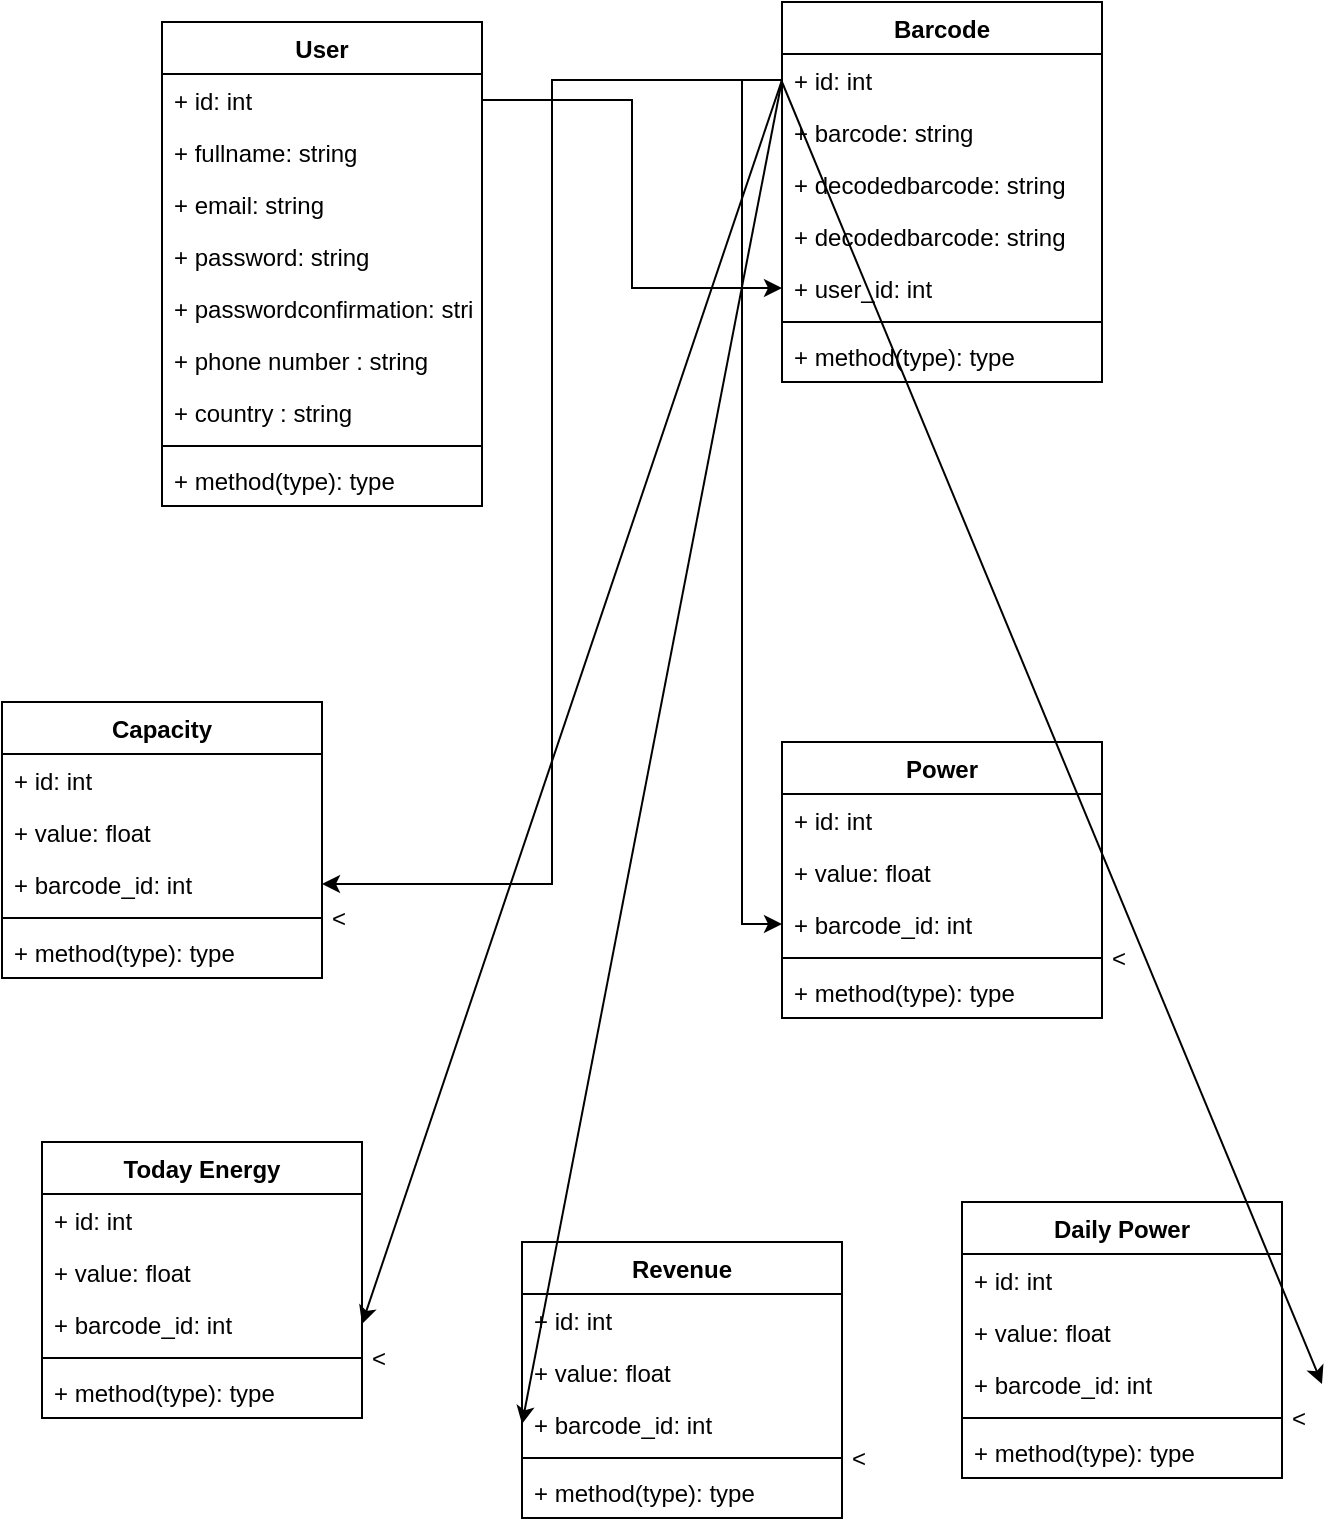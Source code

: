 <mxfile version="14.7.0" type="github">
  <diagram id="C5RBs43oDa-KdzZeNtuy" name="Page-1">
    <mxGraphModel dx="702" dy="833" grid="1" gridSize="10" guides="1" tooltips="1" connect="1" arrows="1" fold="1" page="1" pageScale="1" pageWidth="827" pageHeight="1169" math="0" shadow="0">
      <root>
        <mxCell id="WIyWlLk6GJQsqaUBKTNV-0" />
        <mxCell id="WIyWlLk6GJQsqaUBKTNV-1" parent="WIyWlLk6GJQsqaUBKTNV-0" />
        <mxCell id="8b5Ete71AeAM4GxokQw7-6" value="User" style="swimlane;fontStyle=1;align=center;verticalAlign=top;childLayout=stackLayout;horizontal=1;startSize=26;horizontalStack=0;resizeParent=1;resizeParentMax=0;resizeLast=0;collapsible=1;marginBottom=0;" vertex="1" parent="WIyWlLk6GJQsqaUBKTNV-1">
          <mxGeometry x="170" y="100" width="160" height="242" as="geometry" />
        </mxCell>
        <mxCell id="8b5Ete71AeAM4GxokQw7-10" value="+ id: int" style="text;strokeColor=none;fillColor=none;align=left;verticalAlign=top;spacingLeft=4;spacingRight=4;overflow=hidden;rotatable=0;points=[[0,0.5],[1,0.5]];portConstraint=eastwest;" vertex="1" parent="8b5Ete71AeAM4GxokQw7-6">
          <mxGeometry y="26" width="160" height="26" as="geometry" />
        </mxCell>
        <mxCell id="8b5Ete71AeAM4GxokQw7-7" value="+ fullname: string" style="text;strokeColor=none;fillColor=none;align=left;verticalAlign=top;spacingLeft=4;spacingRight=4;overflow=hidden;rotatable=0;points=[[0,0.5],[1,0.5]];portConstraint=eastwest;" vertex="1" parent="8b5Ete71AeAM4GxokQw7-6">
          <mxGeometry y="52" width="160" height="26" as="geometry" />
        </mxCell>
        <mxCell id="8b5Ete71AeAM4GxokQw7-11" value="+ email: string" style="text;strokeColor=none;fillColor=none;align=left;verticalAlign=top;spacingLeft=4;spacingRight=4;overflow=hidden;rotatable=0;points=[[0,0.5],[1,0.5]];portConstraint=eastwest;" vertex="1" parent="8b5Ete71AeAM4GxokQw7-6">
          <mxGeometry y="78" width="160" height="26" as="geometry" />
        </mxCell>
        <mxCell id="8b5Ete71AeAM4GxokQw7-12" value="+ password: string" style="text;strokeColor=none;fillColor=none;align=left;verticalAlign=top;spacingLeft=4;spacingRight=4;overflow=hidden;rotatable=0;points=[[0,0.5],[1,0.5]];portConstraint=eastwest;" vertex="1" parent="8b5Ete71AeAM4GxokQw7-6">
          <mxGeometry y="104" width="160" height="26" as="geometry" />
        </mxCell>
        <mxCell id="8b5Ete71AeAM4GxokQw7-17" value="+ passwordconfirmation: string" style="text;strokeColor=none;fillColor=none;align=left;verticalAlign=top;spacingLeft=4;spacingRight=4;overflow=hidden;rotatable=0;points=[[0,0.5],[1,0.5]];portConstraint=eastwest;" vertex="1" parent="8b5Ete71AeAM4GxokQw7-6">
          <mxGeometry y="130" width="160" height="26" as="geometry" />
        </mxCell>
        <mxCell id="8b5Ete71AeAM4GxokQw7-13" value="+ phone number : string" style="text;strokeColor=none;fillColor=none;align=left;verticalAlign=top;spacingLeft=4;spacingRight=4;overflow=hidden;rotatable=0;points=[[0,0.5],[1,0.5]];portConstraint=eastwest;" vertex="1" parent="8b5Ete71AeAM4GxokQw7-6">
          <mxGeometry y="156" width="160" height="26" as="geometry" />
        </mxCell>
        <mxCell id="8b5Ete71AeAM4GxokQw7-14" value="+ country : string" style="text;strokeColor=none;fillColor=none;align=left;verticalAlign=top;spacingLeft=4;spacingRight=4;overflow=hidden;rotatable=0;points=[[0,0.5],[1,0.5]];portConstraint=eastwest;" vertex="1" parent="8b5Ete71AeAM4GxokQw7-6">
          <mxGeometry y="182" width="160" height="26" as="geometry" />
        </mxCell>
        <mxCell id="8b5Ete71AeAM4GxokQw7-8" value="" style="line;strokeWidth=1;fillColor=none;align=left;verticalAlign=middle;spacingTop=-1;spacingLeft=3;spacingRight=3;rotatable=0;labelPosition=right;points=[];portConstraint=eastwest;" vertex="1" parent="8b5Ete71AeAM4GxokQw7-6">
          <mxGeometry y="208" width="160" height="8" as="geometry" />
        </mxCell>
        <mxCell id="8b5Ete71AeAM4GxokQw7-9" value="+ method(type): type" style="text;strokeColor=none;fillColor=none;align=left;verticalAlign=top;spacingLeft=4;spacingRight=4;overflow=hidden;rotatable=0;points=[[0,0.5],[1,0.5]];portConstraint=eastwest;" vertex="1" parent="8b5Ete71AeAM4GxokQw7-6">
          <mxGeometry y="216" width="160" height="26" as="geometry" />
        </mxCell>
        <mxCell id="8b5Ete71AeAM4GxokQw7-18" value="Barcode" style="swimlane;fontStyle=1;align=center;verticalAlign=top;childLayout=stackLayout;horizontal=1;startSize=26;horizontalStack=0;resizeParent=1;resizeParentMax=0;resizeLast=0;collapsible=1;marginBottom=0;" vertex="1" parent="WIyWlLk6GJQsqaUBKTNV-1">
          <mxGeometry x="480" y="90" width="160" height="190" as="geometry" />
        </mxCell>
        <mxCell id="8b5Ete71AeAM4GxokQw7-19" value="+ id: int" style="text;strokeColor=none;fillColor=none;align=left;verticalAlign=top;spacingLeft=4;spacingRight=4;overflow=hidden;rotatable=0;points=[[0,0.5],[1,0.5]];portConstraint=eastwest;" vertex="1" parent="8b5Ete71AeAM4GxokQw7-18">
          <mxGeometry y="26" width="160" height="26" as="geometry" />
        </mxCell>
        <mxCell id="8b5Ete71AeAM4GxokQw7-22" value="+ barcode: string" style="text;strokeColor=none;fillColor=none;align=left;verticalAlign=top;spacingLeft=4;spacingRight=4;overflow=hidden;rotatable=0;points=[[0,0.5],[1,0.5]];portConstraint=eastwest;" vertex="1" parent="8b5Ete71AeAM4GxokQw7-18">
          <mxGeometry y="52" width="160" height="26" as="geometry" />
        </mxCell>
        <mxCell id="8b5Ete71AeAM4GxokQw7-23" value="+ decodedbarcode: string" style="text;strokeColor=none;fillColor=none;align=left;verticalAlign=top;spacingLeft=4;spacingRight=4;overflow=hidden;rotatable=0;points=[[0,0.5],[1,0.5]];portConstraint=eastwest;" vertex="1" parent="8b5Ete71AeAM4GxokQw7-18">
          <mxGeometry y="78" width="160" height="26" as="geometry" />
        </mxCell>
        <mxCell id="8b5Ete71AeAM4GxokQw7-24" value="+ decodedbarcode: string" style="text;strokeColor=none;fillColor=none;align=left;verticalAlign=top;spacingLeft=4;spacingRight=4;overflow=hidden;rotatable=0;points=[[0,0.5],[1,0.5]];portConstraint=eastwest;" vertex="1" parent="8b5Ete71AeAM4GxokQw7-18">
          <mxGeometry y="104" width="160" height="26" as="geometry" />
        </mxCell>
        <mxCell id="8b5Ete71AeAM4GxokQw7-25" value="+ user_id: int" style="text;strokeColor=none;fillColor=none;align=left;verticalAlign=top;spacingLeft=4;spacingRight=4;overflow=hidden;rotatable=0;points=[[0,0.5],[1,0.5]];portConstraint=eastwest;" vertex="1" parent="8b5Ete71AeAM4GxokQw7-18">
          <mxGeometry y="130" width="160" height="26" as="geometry" />
        </mxCell>
        <mxCell id="8b5Ete71AeAM4GxokQw7-20" value="" style="line;strokeWidth=1;fillColor=none;align=left;verticalAlign=middle;spacingTop=-1;spacingLeft=3;spacingRight=3;rotatable=0;labelPosition=right;points=[];portConstraint=eastwest;" vertex="1" parent="8b5Ete71AeAM4GxokQw7-18">
          <mxGeometry y="156" width="160" height="8" as="geometry" />
        </mxCell>
        <mxCell id="8b5Ete71AeAM4GxokQw7-21" value="+ method(type): type" style="text;strokeColor=none;fillColor=none;align=left;verticalAlign=top;spacingLeft=4;spacingRight=4;overflow=hidden;rotatable=0;points=[[0,0.5],[1,0.5]];portConstraint=eastwest;" vertex="1" parent="8b5Ete71AeAM4GxokQw7-18">
          <mxGeometry y="164" width="160" height="26" as="geometry" />
        </mxCell>
        <mxCell id="8b5Ete71AeAM4GxokQw7-27" value="Power" style="swimlane;fontStyle=1;align=center;verticalAlign=top;childLayout=stackLayout;horizontal=1;startSize=26;horizontalStack=0;resizeParent=1;resizeParentMax=0;resizeLast=0;collapsible=1;marginBottom=0;" vertex="1" parent="WIyWlLk6GJQsqaUBKTNV-1">
          <mxGeometry x="480" y="460" width="160" height="138" as="geometry" />
        </mxCell>
        <mxCell id="8b5Ete71AeAM4GxokQw7-28" value="+ id: int&#xa;" style="text;strokeColor=none;fillColor=none;align=left;verticalAlign=top;spacingLeft=4;spacingRight=4;overflow=hidden;rotatable=0;points=[[0,0.5],[1,0.5]];portConstraint=eastwest;" vertex="1" parent="8b5Ete71AeAM4GxokQw7-27">
          <mxGeometry y="26" width="160" height="26" as="geometry" />
        </mxCell>
        <mxCell id="8b5Ete71AeAM4GxokQw7-31" value="+ value: float&#xa;" style="text;strokeColor=none;fillColor=none;align=left;verticalAlign=top;spacingLeft=4;spacingRight=4;overflow=hidden;rotatable=0;points=[[0,0.5],[1,0.5]];portConstraint=eastwest;" vertex="1" parent="8b5Ete71AeAM4GxokQw7-27">
          <mxGeometry y="52" width="160" height="26" as="geometry" />
        </mxCell>
        <mxCell id="8b5Ete71AeAM4GxokQw7-33" value="+ barcode_id: int" style="text;strokeColor=none;fillColor=none;align=left;verticalAlign=top;spacingLeft=4;spacingRight=4;overflow=hidden;rotatable=0;points=[[0,0.5],[1,0.5]];portConstraint=eastwest;" vertex="1" parent="8b5Ete71AeAM4GxokQw7-27">
          <mxGeometry y="78" width="160" height="26" as="geometry" />
        </mxCell>
        <mxCell id="8b5Ete71AeAM4GxokQw7-29" value="&lt;" style="line;strokeWidth=1;fillColor=none;align=left;verticalAlign=middle;spacingTop=-1;spacingLeft=3;spacingRight=3;rotatable=0;labelPosition=right;points=[];portConstraint=eastwest;" vertex="1" parent="8b5Ete71AeAM4GxokQw7-27">
          <mxGeometry y="104" width="160" height="8" as="geometry" />
        </mxCell>
        <mxCell id="8b5Ete71AeAM4GxokQw7-30" value="+ method(type): type" style="text;strokeColor=none;fillColor=none;align=left;verticalAlign=top;spacingLeft=4;spacingRight=4;overflow=hidden;rotatable=0;points=[[0,0.5],[1,0.5]];portConstraint=eastwest;" vertex="1" parent="8b5Ete71AeAM4GxokQw7-27">
          <mxGeometry y="112" width="160" height="26" as="geometry" />
        </mxCell>
        <mxCell id="8b5Ete71AeAM4GxokQw7-34" value="Capacity" style="swimlane;fontStyle=1;align=center;verticalAlign=top;childLayout=stackLayout;horizontal=1;startSize=26;horizontalStack=0;resizeParent=1;resizeParentMax=0;resizeLast=0;collapsible=1;marginBottom=0;" vertex="1" parent="WIyWlLk6GJQsqaUBKTNV-1">
          <mxGeometry x="90" y="440" width="160" height="138" as="geometry" />
        </mxCell>
        <mxCell id="8b5Ete71AeAM4GxokQw7-35" value="+ id: int&#xa;" style="text;strokeColor=none;fillColor=none;align=left;verticalAlign=top;spacingLeft=4;spacingRight=4;overflow=hidden;rotatable=0;points=[[0,0.5],[1,0.5]];portConstraint=eastwest;" vertex="1" parent="8b5Ete71AeAM4GxokQw7-34">
          <mxGeometry y="26" width="160" height="26" as="geometry" />
        </mxCell>
        <mxCell id="8b5Ete71AeAM4GxokQw7-36" value="+ value: float&#xa;" style="text;strokeColor=none;fillColor=none;align=left;verticalAlign=top;spacingLeft=4;spacingRight=4;overflow=hidden;rotatable=0;points=[[0,0.5],[1,0.5]];portConstraint=eastwest;" vertex="1" parent="8b5Ete71AeAM4GxokQw7-34">
          <mxGeometry y="52" width="160" height="26" as="geometry" />
        </mxCell>
        <mxCell id="8b5Ete71AeAM4GxokQw7-37" value="+ barcode_id: int" style="text;strokeColor=none;fillColor=none;align=left;verticalAlign=top;spacingLeft=4;spacingRight=4;overflow=hidden;rotatable=0;points=[[0,0.5],[1,0.5]];portConstraint=eastwest;" vertex="1" parent="8b5Ete71AeAM4GxokQw7-34">
          <mxGeometry y="78" width="160" height="26" as="geometry" />
        </mxCell>
        <mxCell id="8b5Ete71AeAM4GxokQw7-38" value="&lt;" style="line;strokeWidth=1;fillColor=none;align=left;verticalAlign=middle;spacingTop=-1;spacingLeft=3;spacingRight=3;rotatable=0;labelPosition=right;points=[];portConstraint=eastwest;" vertex="1" parent="8b5Ete71AeAM4GxokQw7-34">
          <mxGeometry y="104" width="160" height="8" as="geometry" />
        </mxCell>
        <mxCell id="8b5Ete71AeAM4GxokQw7-39" value="+ method(type): type" style="text;strokeColor=none;fillColor=none;align=left;verticalAlign=top;spacingLeft=4;spacingRight=4;overflow=hidden;rotatable=0;points=[[0,0.5],[1,0.5]];portConstraint=eastwest;" vertex="1" parent="8b5Ete71AeAM4GxokQw7-34">
          <mxGeometry y="112" width="160" height="26" as="geometry" />
        </mxCell>
        <mxCell id="8b5Ete71AeAM4GxokQw7-45" style="edgeStyle=orthogonalEdgeStyle;rounded=0;orthogonalLoop=1;jettySize=auto;html=1;exitX=0;exitY=0.5;exitDx=0;exitDy=0;entryX=0;entryY=0.5;entryDx=0;entryDy=0;" edge="1" parent="WIyWlLk6GJQsqaUBKTNV-1" source="8b5Ete71AeAM4GxokQw7-19" target="8b5Ete71AeAM4GxokQw7-33">
          <mxGeometry relative="1" as="geometry" />
        </mxCell>
        <mxCell id="8b5Ete71AeAM4GxokQw7-47" style="edgeStyle=orthogonalEdgeStyle;rounded=0;orthogonalLoop=1;jettySize=auto;html=1;exitX=0;exitY=0.5;exitDx=0;exitDy=0;entryX=1;entryY=0.5;entryDx=0;entryDy=0;" edge="1" parent="WIyWlLk6GJQsqaUBKTNV-1" source="8b5Ete71AeAM4GxokQw7-19" target="8b5Ete71AeAM4GxokQw7-37">
          <mxGeometry relative="1" as="geometry" />
        </mxCell>
        <mxCell id="8b5Ete71AeAM4GxokQw7-48" style="edgeStyle=orthogonalEdgeStyle;rounded=0;orthogonalLoop=1;jettySize=auto;html=1;exitX=1;exitY=0.5;exitDx=0;exitDy=0;" edge="1" parent="WIyWlLk6GJQsqaUBKTNV-1" source="8b5Ete71AeAM4GxokQw7-10" target="8b5Ete71AeAM4GxokQw7-25">
          <mxGeometry relative="1" as="geometry" />
        </mxCell>
        <mxCell id="8b5Ete71AeAM4GxokQw7-49" value="Today Energy" style="swimlane;fontStyle=1;align=center;verticalAlign=top;childLayout=stackLayout;horizontal=1;startSize=26;horizontalStack=0;resizeParent=1;resizeParentMax=0;resizeLast=0;collapsible=1;marginBottom=0;" vertex="1" parent="WIyWlLk6GJQsqaUBKTNV-1">
          <mxGeometry x="110" y="660" width="160" height="138" as="geometry" />
        </mxCell>
        <mxCell id="8b5Ete71AeAM4GxokQw7-50" value="+ id: int&#xa;" style="text;strokeColor=none;fillColor=none;align=left;verticalAlign=top;spacingLeft=4;spacingRight=4;overflow=hidden;rotatable=0;points=[[0,0.5],[1,0.5]];portConstraint=eastwest;" vertex="1" parent="8b5Ete71AeAM4GxokQw7-49">
          <mxGeometry y="26" width="160" height="26" as="geometry" />
        </mxCell>
        <mxCell id="8b5Ete71AeAM4GxokQw7-51" value="+ value: float&#xa;" style="text;strokeColor=none;fillColor=none;align=left;verticalAlign=top;spacingLeft=4;spacingRight=4;overflow=hidden;rotatable=0;points=[[0,0.5],[1,0.5]];portConstraint=eastwest;" vertex="1" parent="8b5Ete71AeAM4GxokQw7-49">
          <mxGeometry y="52" width="160" height="26" as="geometry" />
        </mxCell>
        <mxCell id="8b5Ete71AeAM4GxokQw7-52" value="+ barcode_id: int" style="text;strokeColor=none;fillColor=none;align=left;verticalAlign=top;spacingLeft=4;spacingRight=4;overflow=hidden;rotatable=0;points=[[0,0.5],[1,0.5]];portConstraint=eastwest;" vertex="1" parent="8b5Ete71AeAM4GxokQw7-49">
          <mxGeometry y="78" width="160" height="26" as="geometry" />
        </mxCell>
        <mxCell id="8b5Ete71AeAM4GxokQw7-53" value="&lt;" style="line;strokeWidth=1;fillColor=none;align=left;verticalAlign=middle;spacingTop=-1;spacingLeft=3;spacingRight=3;rotatable=0;labelPosition=right;points=[];portConstraint=eastwest;" vertex="1" parent="8b5Ete71AeAM4GxokQw7-49">
          <mxGeometry y="104" width="160" height="8" as="geometry" />
        </mxCell>
        <mxCell id="8b5Ete71AeAM4GxokQw7-54" value="+ method(type): type" style="text;strokeColor=none;fillColor=none;align=left;verticalAlign=top;spacingLeft=4;spacingRight=4;overflow=hidden;rotatable=0;points=[[0,0.5],[1,0.5]];portConstraint=eastwest;" vertex="1" parent="8b5Ete71AeAM4GxokQw7-49">
          <mxGeometry y="112" width="160" height="26" as="geometry" />
        </mxCell>
        <mxCell id="8b5Ete71AeAM4GxokQw7-55" value="Revenue" style="swimlane;fontStyle=1;align=center;verticalAlign=top;childLayout=stackLayout;horizontal=1;startSize=26;horizontalStack=0;resizeParent=1;resizeParentMax=0;resizeLast=0;collapsible=1;marginBottom=0;" vertex="1" parent="WIyWlLk6GJQsqaUBKTNV-1">
          <mxGeometry x="350" y="710" width="160" height="138" as="geometry" />
        </mxCell>
        <mxCell id="8b5Ete71AeAM4GxokQw7-56" value="+ id: int&#xa;" style="text;strokeColor=none;fillColor=none;align=left;verticalAlign=top;spacingLeft=4;spacingRight=4;overflow=hidden;rotatable=0;points=[[0,0.5],[1,0.5]];portConstraint=eastwest;" vertex="1" parent="8b5Ete71AeAM4GxokQw7-55">
          <mxGeometry y="26" width="160" height="26" as="geometry" />
        </mxCell>
        <mxCell id="8b5Ete71AeAM4GxokQw7-57" value="+ value: float&#xa;" style="text;strokeColor=none;fillColor=none;align=left;verticalAlign=top;spacingLeft=4;spacingRight=4;overflow=hidden;rotatable=0;points=[[0,0.5],[1,0.5]];portConstraint=eastwest;" vertex="1" parent="8b5Ete71AeAM4GxokQw7-55">
          <mxGeometry y="52" width="160" height="26" as="geometry" />
        </mxCell>
        <mxCell id="8b5Ete71AeAM4GxokQw7-58" value="+ barcode_id: int" style="text;strokeColor=none;fillColor=none;align=left;verticalAlign=top;spacingLeft=4;spacingRight=4;overflow=hidden;rotatable=0;points=[[0,0.5],[1,0.5]];portConstraint=eastwest;" vertex="1" parent="8b5Ete71AeAM4GxokQw7-55">
          <mxGeometry y="78" width="160" height="26" as="geometry" />
        </mxCell>
        <mxCell id="8b5Ete71AeAM4GxokQw7-59" value="&lt;" style="line;strokeWidth=1;fillColor=none;align=left;verticalAlign=middle;spacingTop=-1;spacingLeft=3;spacingRight=3;rotatable=0;labelPosition=right;points=[];portConstraint=eastwest;" vertex="1" parent="8b5Ete71AeAM4GxokQw7-55">
          <mxGeometry y="104" width="160" height="8" as="geometry" />
        </mxCell>
        <mxCell id="8b5Ete71AeAM4GxokQw7-60" value="+ method(type): type" style="text;strokeColor=none;fillColor=none;align=left;verticalAlign=top;spacingLeft=4;spacingRight=4;overflow=hidden;rotatable=0;points=[[0,0.5],[1,0.5]];portConstraint=eastwest;" vertex="1" parent="8b5Ete71AeAM4GxokQw7-55">
          <mxGeometry y="112" width="160" height="26" as="geometry" />
        </mxCell>
        <mxCell id="8b5Ete71AeAM4GxokQw7-61" value="Daily Power" style="swimlane;fontStyle=1;align=center;verticalAlign=top;childLayout=stackLayout;horizontal=1;startSize=26;horizontalStack=0;resizeParent=1;resizeParentMax=0;resizeLast=0;collapsible=1;marginBottom=0;" vertex="1" parent="WIyWlLk6GJQsqaUBKTNV-1">
          <mxGeometry x="570" y="690" width="160" height="138" as="geometry" />
        </mxCell>
        <mxCell id="8b5Ete71AeAM4GxokQw7-62" value="+ id: int&#xa;" style="text;strokeColor=none;fillColor=none;align=left;verticalAlign=top;spacingLeft=4;spacingRight=4;overflow=hidden;rotatable=0;points=[[0,0.5],[1,0.5]];portConstraint=eastwest;" vertex="1" parent="8b5Ete71AeAM4GxokQw7-61">
          <mxGeometry y="26" width="160" height="26" as="geometry" />
        </mxCell>
        <mxCell id="8b5Ete71AeAM4GxokQw7-63" value="+ value: float&#xa;" style="text;strokeColor=none;fillColor=none;align=left;verticalAlign=top;spacingLeft=4;spacingRight=4;overflow=hidden;rotatable=0;points=[[0,0.5],[1,0.5]];portConstraint=eastwest;" vertex="1" parent="8b5Ete71AeAM4GxokQw7-61">
          <mxGeometry y="52" width="160" height="26" as="geometry" />
        </mxCell>
        <mxCell id="8b5Ete71AeAM4GxokQw7-64" value="+ barcode_id: int" style="text;strokeColor=none;fillColor=none;align=left;verticalAlign=top;spacingLeft=4;spacingRight=4;overflow=hidden;rotatable=0;points=[[0,0.5],[1,0.5]];portConstraint=eastwest;" vertex="1" parent="8b5Ete71AeAM4GxokQw7-61">
          <mxGeometry y="78" width="160" height="26" as="geometry" />
        </mxCell>
        <mxCell id="8b5Ete71AeAM4GxokQw7-65" value="&lt;" style="line;strokeWidth=1;fillColor=none;align=left;verticalAlign=middle;spacingTop=-1;spacingLeft=3;spacingRight=3;rotatable=0;labelPosition=right;points=[];portConstraint=eastwest;" vertex="1" parent="8b5Ete71AeAM4GxokQw7-61">
          <mxGeometry y="104" width="160" height="8" as="geometry" />
        </mxCell>
        <mxCell id="8b5Ete71AeAM4GxokQw7-66" value="+ method(type): type" style="text;strokeColor=none;fillColor=none;align=left;verticalAlign=top;spacingLeft=4;spacingRight=4;overflow=hidden;rotatable=0;points=[[0,0.5],[1,0.5]];portConstraint=eastwest;" vertex="1" parent="8b5Ete71AeAM4GxokQw7-61">
          <mxGeometry y="112" width="160" height="26" as="geometry" />
        </mxCell>
        <mxCell id="8b5Ete71AeAM4GxokQw7-68" value="" style="endArrow=classic;html=1;exitX=0;exitY=0.5;exitDx=0;exitDy=0;entryX=1;entryY=0.5;entryDx=0;entryDy=0;" edge="1" parent="WIyWlLk6GJQsqaUBKTNV-1" source="8b5Ete71AeAM4GxokQw7-19" target="8b5Ete71AeAM4GxokQw7-52">
          <mxGeometry width="50" height="50" relative="1" as="geometry">
            <mxPoint x="370" y="450" as="sourcePoint" />
            <mxPoint x="420" y="400" as="targetPoint" />
          </mxGeometry>
        </mxCell>
        <mxCell id="8b5Ete71AeAM4GxokQw7-69" value="" style="endArrow=classic;html=1;exitX=0;exitY=0.5;exitDx=0;exitDy=0;entryX=0;entryY=0.5;entryDx=0;entryDy=0;" edge="1" parent="WIyWlLk6GJQsqaUBKTNV-1" source="8b5Ete71AeAM4GxokQw7-19" target="8b5Ete71AeAM4GxokQw7-58">
          <mxGeometry width="50" height="50" relative="1" as="geometry">
            <mxPoint x="370" y="450" as="sourcePoint" />
            <mxPoint x="420" y="400" as="targetPoint" />
          </mxGeometry>
        </mxCell>
        <mxCell id="8b5Ete71AeAM4GxokQw7-71" value="" style="endArrow=classic;html=1;" edge="1" parent="WIyWlLk6GJQsqaUBKTNV-1">
          <mxGeometry width="50" height="50" relative="1" as="geometry">
            <mxPoint x="480" y="130" as="sourcePoint" />
            <mxPoint x="750" y="781" as="targetPoint" />
          </mxGeometry>
        </mxCell>
      </root>
    </mxGraphModel>
  </diagram>
</mxfile>
